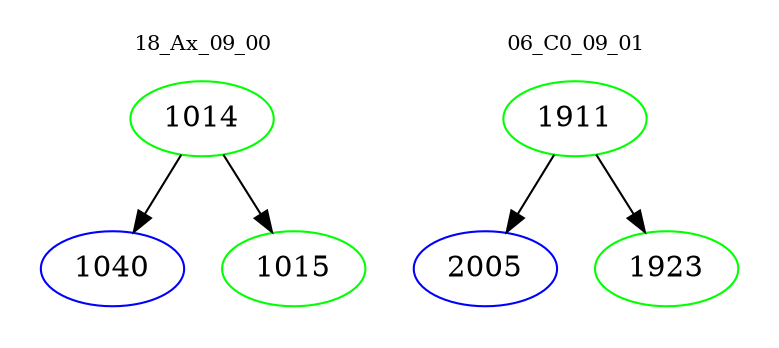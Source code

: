 digraph{
subgraph cluster_0 {
color = white
label = "18_Ax_09_00";
fontsize=10;
T0_1014 [label="1014", color="green"]
T0_1014 -> T0_1040 [color="black"]
T0_1040 [label="1040", color="blue"]
T0_1014 -> T0_1015 [color="black"]
T0_1015 [label="1015", color="green"]
}
subgraph cluster_1 {
color = white
label = "06_C0_09_01";
fontsize=10;
T1_1911 [label="1911", color="green"]
T1_1911 -> T1_2005 [color="black"]
T1_2005 [label="2005", color="blue"]
T1_1911 -> T1_1923 [color="black"]
T1_1923 [label="1923", color="green"]
}
}
